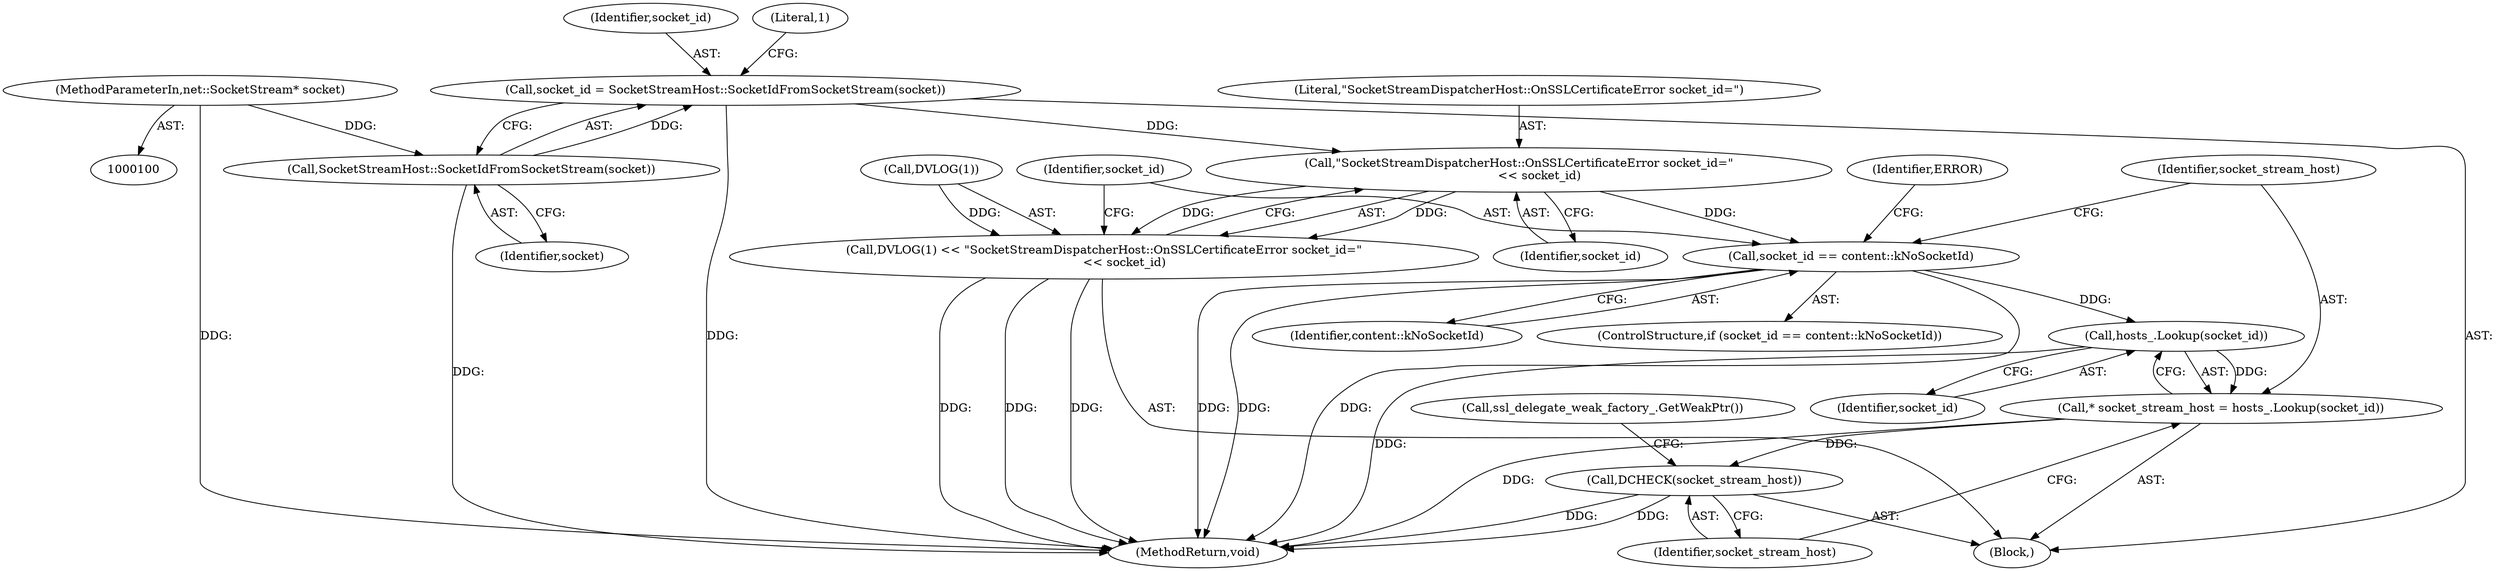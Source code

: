digraph "0_Chrome_5385c44d9634d00b1cec2abf0fe7290d4205c7b0_3@API" {
"1000113" [label="(Call,\"SocketStreamDispatcherHost::OnSSLCertificateError socket_id=\"\n           << socket_id)"];
"1000106" [label="(Call,socket_id = SocketStreamHost::SocketIdFromSocketStream(socket))"];
"1000108" [label="(Call,SocketStreamHost::SocketIdFromSocketStream(socket))"];
"1000101" [label="(MethodParameterIn,net::SocketStream* socket)"];
"1000110" [label="(Call,DVLOG(1) << \"SocketStreamDispatcherHost::OnSSLCertificateError socket_id=\"\n           << socket_id)"];
"1000117" [label="(Call,socket_id == content::kNoSocketId)"];
"1000129" [label="(Call,hosts_.Lookup(socket_id))"];
"1000127" [label="(Call,* socket_stream_host = hosts_.Lookup(socket_id))"];
"1000131" [label="(Call,DCHECK(socket_stream_host))"];
"1000118" [label="(Identifier,socket_id)"];
"1000132" [label="(Identifier,socket_stream_host)"];
"1000113" [label="(Call,\"SocketStreamDispatcherHost::OnSSLCertificateError socket_id=\"\n           << socket_id)"];
"1000111" [label="(Call,DVLOG(1))"];
"1000127" [label="(Call,* socket_stream_host = hosts_.Lookup(socket_id))"];
"1000110" [label="(Call,DVLOG(1) << \"SocketStreamDispatcherHost::OnSSLCertificateError socket_id=\"\n           << socket_id)"];
"1000119" [label="(Identifier,content::kNoSocketId)"];
"1000130" [label="(Identifier,socket_id)"];
"1000116" [label="(ControlStructure,if (socket_id == content::kNoSocketId))"];
"1000114" [label="(Literal,\"SocketStreamDispatcherHost::OnSSLCertificateError socket_id=\")"];
"1000131" [label="(Call,DCHECK(socket_stream_host))"];
"1000115" [label="(Identifier,socket_id)"];
"1000135" [label="(Call,ssl_delegate_weak_factory_.GetWeakPtr())"];
"1000128" [label="(Identifier,socket_stream_host)"];
"1000123" [label="(Identifier,ERROR)"];
"1000143" [label="(MethodReturn,void)"];
"1000109" [label="(Identifier,socket)"];
"1000107" [label="(Identifier,socket_id)"];
"1000129" [label="(Call,hosts_.Lookup(socket_id))"];
"1000104" [label="(Block,)"];
"1000101" [label="(MethodParameterIn,net::SocketStream* socket)"];
"1000117" [label="(Call,socket_id == content::kNoSocketId)"];
"1000108" [label="(Call,SocketStreamHost::SocketIdFromSocketStream(socket))"];
"1000112" [label="(Literal,1)"];
"1000106" [label="(Call,socket_id = SocketStreamHost::SocketIdFromSocketStream(socket))"];
"1000113" -> "1000110"  [label="AST: "];
"1000113" -> "1000115"  [label="CFG: "];
"1000114" -> "1000113"  [label="AST: "];
"1000115" -> "1000113"  [label="AST: "];
"1000110" -> "1000113"  [label="CFG: "];
"1000113" -> "1000110"  [label="DDG: "];
"1000113" -> "1000110"  [label="DDG: "];
"1000106" -> "1000113"  [label="DDG: "];
"1000113" -> "1000117"  [label="DDG: "];
"1000106" -> "1000104"  [label="AST: "];
"1000106" -> "1000108"  [label="CFG: "];
"1000107" -> "1000106"  [label="AST: "];
"1000108" -> "1000106"  [label="AST: "];
"1000112" -> "1000106"  [label="CFG: "];
"1000106" -> "1000143"  [label="DDG: "];
"1000108" -> "1000106"  [label="DDG: "];
"1000108" -> "1000109"  [label="CFG: "];
"1000109" -> "1000108"  [label="AST: "];
"1000108" -> "1000143"  [label="DDG: "];
"1000101" -> "1000108"  [label="DDG: "];
"1000101" -> "1000100"  [label="AST: "];
"1000101" -> "1000143"  [label="DDG: "];
"1000110" -> "1000104"  [label="AST: "];
"1000111" -> "1000110"  [label="AST: "];
"1000118" -> "1000110"  [label="CFG: "];
"1000110" -> "1000143"  [label="DDG: "];
"1000110" -> "1000143"  [label="DDG: "];
"1000110" -> "1000143"  [label="DDG: "];
"1000111" -> "1000110"  [label="DDG: "];
"1000117" -> "1000116"  [label="AST: "];
"1000117" -> "1000119"  [label="CFG: "];
"1000118" -> "1000117"  [label="AST: "];
"1000119" -> "1000117"  [label="AST: "];
"1000123" -> "1000117"  [label="CFG: "];
"1000128" -> "1000117"  [label="CFG: "];
"1000117" -> "1000143"  [label="DDG: "];
"1000117" -> "1000143"  [label="DDG: "];
"1000117" -> "1000143"  [label="DDG: "];
"1000117" -> "1000129"  [label="DDG: "];
"1000129" -> "1000127"  [label="AST: "];
"1000129" -> "1000130"  [label="CFG: "];
"1000130" -> "1000129"  [label="AST: "];
"1000127" -> "1000129"  [label="CFG: "];
"1000129" -> "1000143"  [label="DDG: "];
"1000129" -> "1000127"  [label="DDG: "];
"1000127" -> "1000104"  [label="AST: "];
"1000128" -> "1000127"  [label="AST: "];
"1000132" -> "1000127"  [label="CFG: "];
"1000127" -> "1000143"  [label="DDG: "];
"1000127" -> "1000131"  [label="DDG: "];
"1000131" -> "1000104"  [label="AST: "];
"1000131" -> "1000132"  [label="CFG: "];
"1000132" -> "1000131"  [label="AST: "];
"1000135" -> "1000131"  [label="CFG: "];
"1000131" -> "1000143"  [label="DDG: "];
"1000131" -> "1000143"  [label="DDG: "];
}
